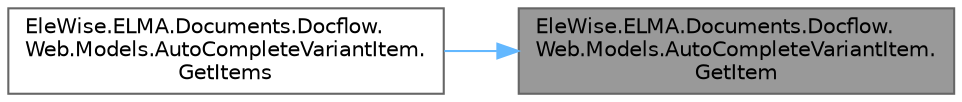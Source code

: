 digraph "EleWise.ELMA.Documents.Docflow.Web.Models.AutoCompleteVariantItem.GetItem"
{
 // LATEX_PDF_SIZE
  bgcolor="transparent";
  edge [fontname=Helvetica,fontsize=10,labelfontname=Helvetica,labelfontsize=10];
  node [fontname=Helvetica,fontsize=10,shape=box,height=0.2,width=0.4];
  rankdir="RL";
  Node1 [id="Node000001",label="EleWise.ELMA.Documents.Docflow.\lWeb.Models.AutoCompleteVariantItem.\lGetItem",height=0.2,width=0.4,color="gray40", fillcolor="grey60", style="filled", fontcolor="black",tooltip="Получение варианта регистрации для отображение в списке"];
  Node1 -> Node2 [id="edge1_Node000001_Node000002",dir="back",color="steelblue1",style="solid",tooltip=" "];
  Node2 [id="Node000002",label="EleWise.ELMA.Documents.Docflow.\lWeb.Models.AutoCompleteVariantItem.\lGetItems",height=0.2,width=0.4,color="grey40", fillcolor="white", style="filled",URL="$class_ele_wise_1_1_e_l_m_a_1_1_documents_1_1_docflow_1_1_web_1_1_models_1_1_auto_complete_variant_item.html#a061ccd2437714a7fcce1645c80e6f290",tooltip="Получение списка доступных вариантов для отображения в списке"];
}
